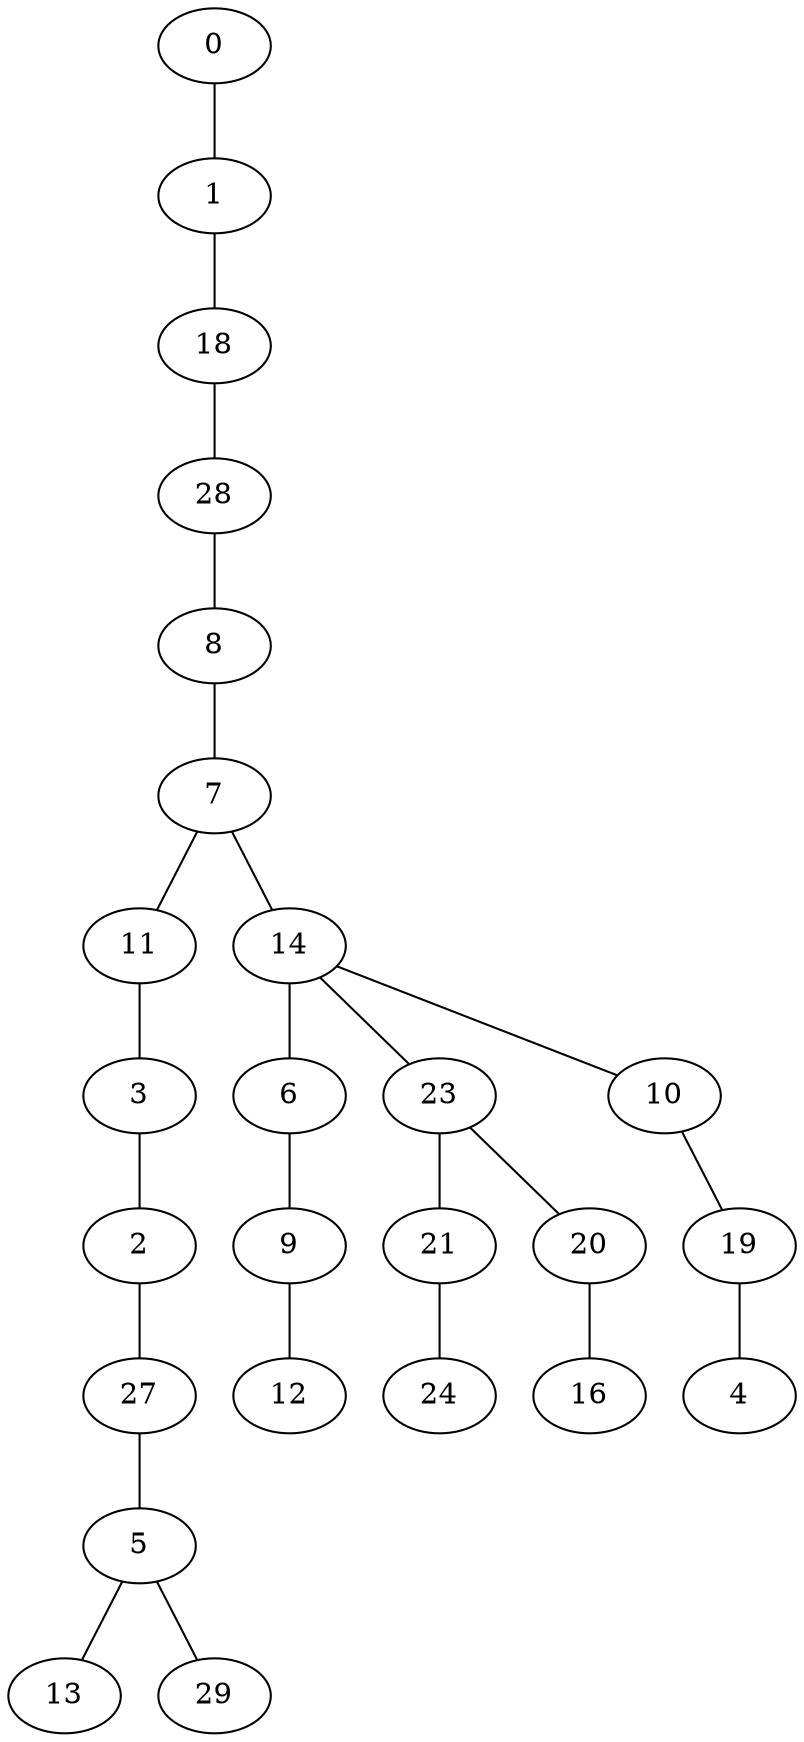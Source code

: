 graph {
    0 -- 1;
    1 -- 18;
    18 -- 28;
    28 -- 8;
    8 -- 7;
    7 -- 11;
    11 -- 3;
    3 -- 2;
    2 -- 27;
    27 -- 5;
    5 -- 13;
    5 -- 29;
    7 -- 14;
    14 -- 6;
    6 -- 9;
    9 -- 12;
    14 -- 23;
    23 -- 21;
    21 -- 24;
    23 -- 20;
    20 -- 16;
    14 -- 10;
    10 -- 19;
    19 -- 4;
}